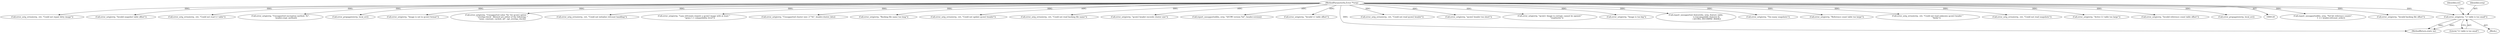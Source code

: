 digraph "0_qemu_6a83f8b5bec6f59e56cc49bd49e4c3f8f805d56f_0@pointer" {
"1000866" [label="(Call,error_setg(errp, \"L1 table is too small\"))"];
"1000124" [label="(MethodParameterIn,Error **errp)"];
"1000603" [label="(Call,report_unsupported(bs, errp, \"%d bit reference counts\",\n                           1 << header.refcount_order))"];
"1000866" [label="(Call,error_setg(errp, \"L1 table is too small\"))"];
"1000487" [label="(Call,error_setg(errp, \"Invalid backing file offset\"))"];
"1001227" [label="(Call,error_setg_errno(errp, -ret, \"Could not repair dirty image\"))"];
"1000865" [label="(Block,)"];
"1000801" [label="(Call,error_setg(errp, \"Invalid snapshot table offset\"))"];
"1000945" [label="(Call,error_setg_errno(errp, -ret, \"Could not read L1 table\"))"];
"1000631" [label="(Call,error_setg(errp, \"Unsupported encryption method: %i\",\n                   header.crypt_method))"];
"1001052" [label="(Call,error_propagate(errp, local_err))"];
"1000245" [label="(Call,error_setg(errp, \"Image is not in qcow2 format\"))"];
"1001358" [label="(Call,error_setg(errp, \"Unsupported value '%s' for qcow2 option \"\n                   \"'overlap-check'. Allowed are either of the following: \"\n                   \"none, constant, cached, all\", opt_overlap_check))"];
"1001025" [label="(Call,error_setg_errno(errp, -ret, \"Could not initialize refcount handling\"))"];
"1001413" [label="(Call,error_setg(errp, \"Lazy refcounts require a qcow2 image with at least \"\n                   \"qemu 1.1 compatibility level\"))"];
"1000298" [label="(Call,error_setg(errp, \"Unsupported cluster size: 2^%i\", header.cluster_bits))"];
"1001085" [label="(Call,error_setg(errp, \"Backing file name too long\"))"];
"1001182" [label="(Call,error_setg_errno(errp, -ret, \"Could not update qcow2 header\"))"];
"1001111" [label="(Call,error_setg_errno(errp, -ret, \"Could not read backing file name\"))"];
"1000419" [label="(Call,error_setg(errp, \"qcow2 header exceeds cluster size\"))"];
"1000266" [label="(Call,report_unsupported(bs, errp, \"QCOW version %d\", header.version))"];
"1000891" [label="(Call,error_setg(errp, \"Invalid L1 table offset\"))"];
"1001482" [label="(MethodReturn,static int)"];
"1000870" [label="(Identifier,ret)"];
"1000167" [label="(Call,error_setg_errno(errp, -ret, \"Could not read qcow2 header\"))"];
"1000402" [label="(Call,error_setg(errp, \"qcow2 header too short\"))"];
"1000867" [label="(Identifier,errp)"];
"1000588" [label="(Call,error_setg(errp, \"qcow2: Image is corrupt; cannot be opened \"\n                       \"read/write\"))"];
"1000124" [label="(MethodParameterIn,Error **errp)"];
"1000844" [label="(Call,error_setg(errp, \"Image is too big\"))"];
"1000555" [label="(Call,report_unsupported_feature(bs, errp, feature_table,\n                                   s->incompatible_features &\n                                   ~QCOW2_INCOMPAT_MASK))"];
"1000776" [label="(Call,error_setg(errp, \"Too many snapshots\"))"];
"1000740" [label="(Call,error_setg(errp, \"Reference count table too large\"))"];
"1000472" [label="(Call,error_setg_errno(errp, -ret, \"Could not read unknown qcow2 header \"\n                             \"fields\"))"];
"1001147" [label="(Call,error_setg_errno(errp, -ret, \"Could not read snapshots\"))"];
"1000868" [label="(Literal,\"L1 table is too small\")"];
"1000812" [label="(Call,error_setg(errp, \"Active L1 table too large\"))"];
"1000765" [label="(Call,error_setg(errp, \"Invalid reference count table offset\"))"];
"1001250" [label="(Call,error_propagate(errp, local_err))"];
"1000866" -> "1000865"  [label="AST: "];
"1000866" -> "1000868"  [label="CFG: "];
"1000867" -> "1000866"  [label="AST: "];
"1000868" -> "1000866"  [label="AST: "];
"1000870" -> "1000866"  [label="CFG: "];
"1000866" -> "1001482"  [label="DDG: "];
"1000866" -> "1001482"  [label="DDG: "];
"1000124" -> "1000866"  [label="DDG: "];
"1000124" -> "1000120"  [label="AST: "];
"1000124" -> "1001482"  [label="DDG: "];
"1000124" -> "1000167"  [label="DDG: "];
"1000124" -> "1000245"  [label="DDG: "];
"1000124" -> "1000266"  [label="DDG: "];
"1000124" -> "1000298"  [label="DDG: "];
"1000124" -> "1000402"  [label="DDG: "];
"1000124" -> "1000419"  [label="DDG: "];
"1000124" -> "1000472"  [label="DDG: "];
"1000124" -> "1000487"  [label="DDG: "];
"1000124" -> "1000555"  [label="DDG: "];
"1000124" -> "1000588"  [label="DDG: "];
"1000124" -> "1000603"  [label="DDG: "];
"1000124" -> "1000631"  [label="DDG: "];
"1000124" -> "1000740"  [label="DDG: "];
"1000124" -> "1000765"  [label="DDG: "];
"1000124" -> "1000776"  [label="DDG: "];
"1000124" -> "1000801"  [label="DDG: "];
"1000124" -> "1000812"  [label="DDG: "];
"1000124" -> "1000844"  [label="DDG: "];
"1000124" -> "1000891"  [label="DDG: "];
"1000124" -> "1000945"  [label="DDG: "];
"1000124" -> "1001025"  [label="DDG: "];
"1000124" -> "1001052"  [label="DDG: "];
"1000124" -> "1001085"  [label="DDG: "];
"1000124" -> "1001111"  [label="DDG: "];
"1000124" -> "1001147"  [label="DDG: "];
"1000124" -> "1001182"  [label="DDG: "];
"1000124" -> "1001227"  [label="DDG: "];
"1000124" -> "1001250"  [label="DDG: "];
"1000124" -> "1001358"  [label="DDG: "];
"1000124" -> "1001413"  [label="DDG: "];
}

